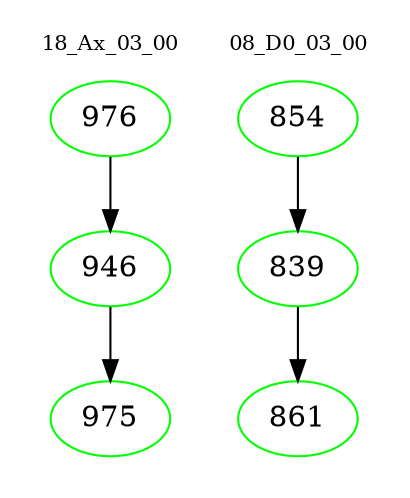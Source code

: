 digraph{
subgraph cluster_0 {
color = white
label = "18_Ax_03_00";
fontsize=10;
T0_976 [label="976", color="green"]
T0_976 -> T0_946 [color="black"]
T0_946 [label="946", color="green"]
T0_946 -> T0_975 [color="black"]
T0_975 [label="975", color="green"]
}
subgraph cluster_1 {
color = white
label = "08_D0_03_00";
fontsize=10;
T1_854 [label="854", color="green"]
T1_854 -> T1_839 [color="black"]
T1_839 [label="839", color="green"]
T1_839 -> T1_861 [color="black"]
T1_861 [label="861", color="green"]
}
}
